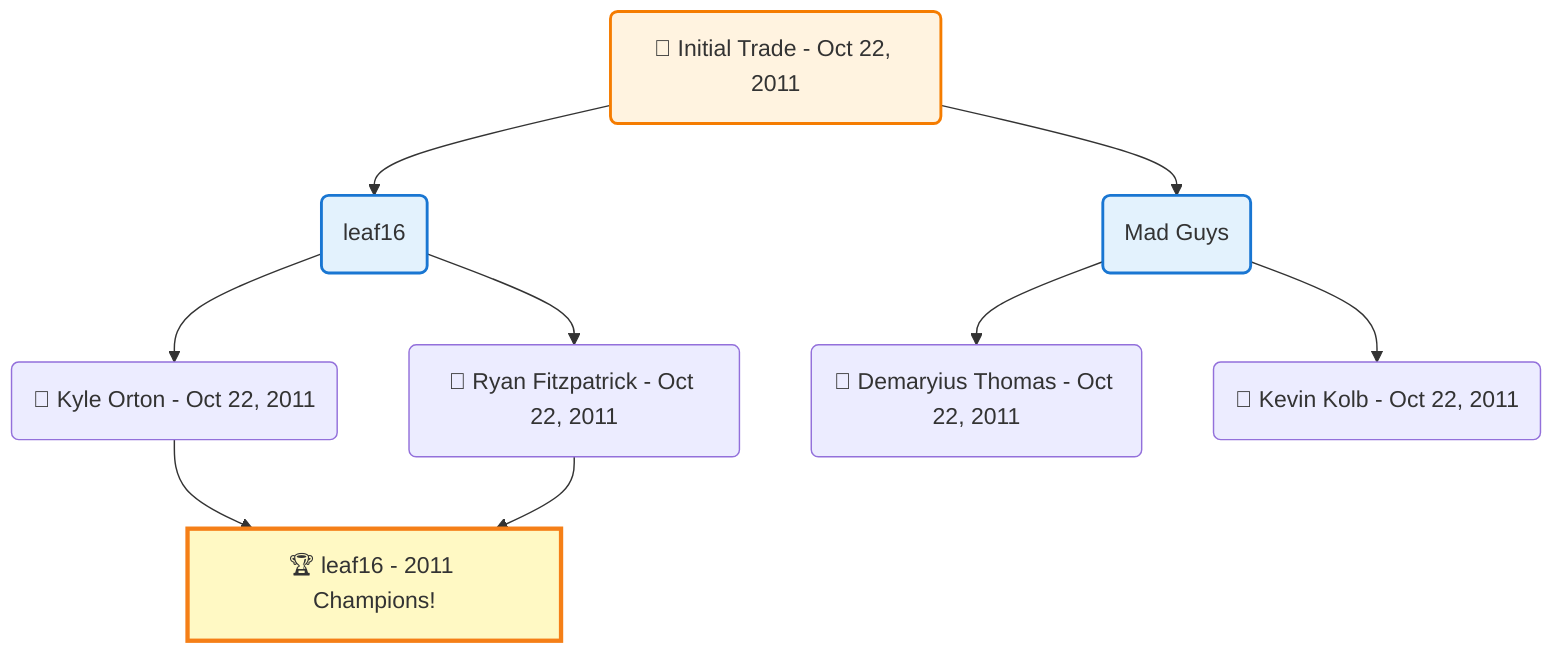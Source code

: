 flowchart TD

    TRADE_MAIN("🔄 Initial Trade - Oct 22, 2011")
    TEAM_1("leaf16")
    TEAM_2("Mad Guys")
    NODE_b708b08d-9b71-48df-aee3-13280a459525("🔄 Kyle Orton - Oct 22, 2011")
    CHAMP_66fb98f4-89a7-45f9-893a-b41d71e6249d_2011["🏆 leaf16 - 2011 Champions!"]
    NODE_13ac1331-c23d-4b5e-b4e4-4acc0a117b8f("🔄 Ryan Fitzpatrick - Oct 22, 2011")
    NODE_b4648a1f-2621-4237-8133-66d22a949324("🔄 Demaryius Thomas - Oct 22, 2011")
    NODE_a64f7dd6-d909-4a4b-8d06-8007e62bf98e("🔄 Kevin Kolb - Oct 22, 2011")

    TRADE_MAIN --> TEAM_1
    TRADE_MAIN --> TEAM_2
    TEAM_1 --> NODE_b708b08d-9b71-48df-aee3-13280a459525
    NODE_b708b08d-9b71-48df-aee3-13280a459525 --> CHAMP_66fb98f4-89a7-45f9-893a-b41d71e6249d_2011
    TEAM_1 --> NODE_13ac1331-c23d-4b5e-b4e4-4acc0a117b8f
    NODE_13ac1331-c23d-4b5e-b4e4-4acc0a117b8f --> CHAMP_66fb98f4-89a7-45f9-893a-b41d71e6249d_2011
    TEAM_2 --> NODE_b4648a1f-2621-4237-8133-66d22a949324
    TEAM_2 --> NODE_a64f7dd6-d909-4a4b-8d06-8007e62bf98e

    %% Node styling
    classDef teamNode fill:#e3f2fd,stroke:#1976d2,stroke-width:2px
    classDef tradeNode fill:#fff3e0,stroke:#f57c00,stroke-width:2px
    classDef playerNode fill:#f3e5f5,stroke:#7b1fa2,stroke-width:1px
    classDef nonRootPlayerNode fill:#f5f5f5,stroke:#757575,stroke-width:1px
    classDef endNode fill:#ffebee,stroke:#c62828,stroke-width:2px
    classDef waiverNode fill:#e8f5e8,stroke:#388e3c,stroke-width:2px
    classDef championshipNode fill:#fff9c4,stroke:#f57f17,stroke-width:3px

    class TEAM_1,TEAM_2 teamNode
    class CHAMP_66fb98f4-89a7-45f9-893a-b41d71e6249d_2011 championshipNode
    class TRADE_MAIN tradeNode